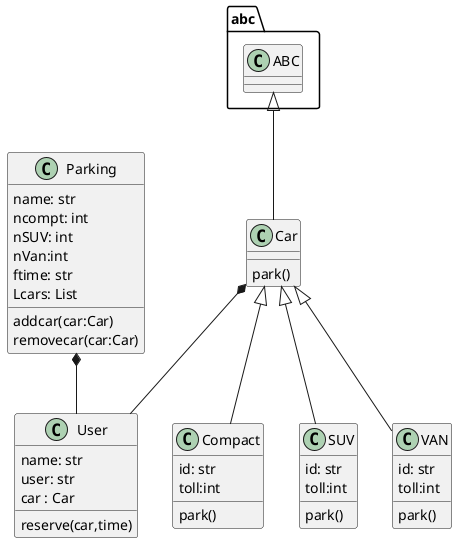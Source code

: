 @startuml
class User {
name: str
user: str
car : Car
reserve(car,time)
}

class Parking {
name: str
ncompt: int
nSUV: int
nVan:int
ftime: str
Lcars: List
addcar(car:Car)
removecar(car:Car)
}

class abc.ABC{}

class Car{
park()
}
class Compact{
id: str
toll:int
park()
}
class SUV{
id: str
toll:int
park()
}
class VAN{
id: str
toll:int
park()
}

abc.ABC <|-- Car
Car <|-- Compact
Car <|-- SUV
Car <|-- VAN
Car *-- User
Parking *-- User
@enduml